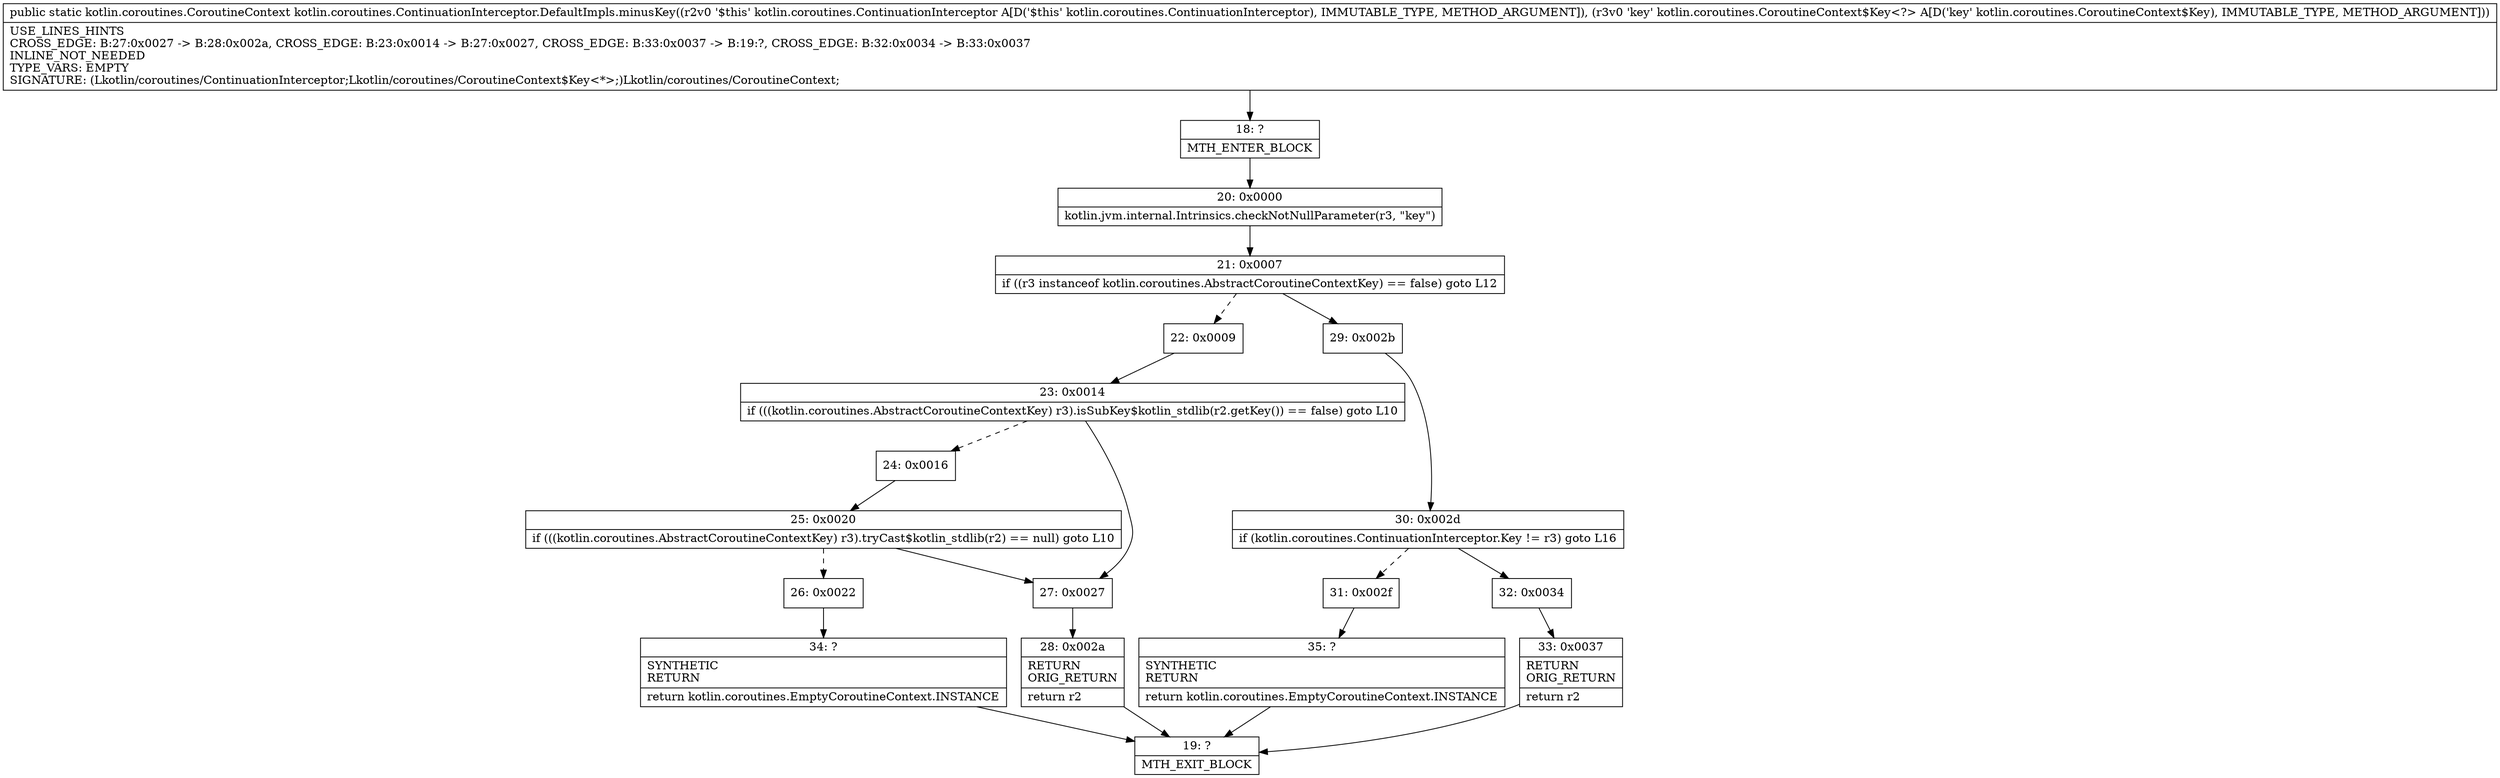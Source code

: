 digraph "CFG forkotlin.coroutines.ContinuationInterceptor.DefaultImpls.minusKey(Lkotlin\/coroutines\/ContinuationInterceptor;Lkotlin\/coroutines\/CoroutineContext$Key;)Lkotlin\/coroutines\/CoroutineContext;" {
Node_18 [shape=record,label="{18\:\ ?|MTH_ENTER_BLOCK\l}"];
Node_20 [shape=record,label="{20\:\ 0x0000|kotlin.jvm.internal.Intrinsics.checkNotNullParameter(r3, \"key\")\l}"];
Node_21 [shape=record,label="{21\:\ 0x0007|if ((r3 instanceof kotlin.coroutines.AbstractCoroutineContextKey) == false) goto L12\l}"];
Node_22 [shape=record,label="{22\:\ 0x0009}"];
Node_23 [shape=record,label="{23\:\ 0x0014|if (((kotlin.coroutines.AbstractCoroutineContextKey) r3).isSubKey$kotlin_stdlib(r2.getKey()) == false) goto L10\l}"];
Node_24 [shape=record,label="{24\:\ 0x0016}"];
Node_25 [shape=record,label="{25\:\ 0x0020|if (((kotlin.coroutines.AbstractCoroutineContextKey) r3).tryCast$kotlin_stdlib(r2) == null) goto L10\l}"];
Node_26 [shape=record,label="{26\:\ 0x0022}"];
Node_34 [shape=record,label="{34\:\ ?|SYNTHETIC\lRETURN\l|return kotlin.coroutines.EmptyCoroutineContext.INSTANCE\l}"];
Node_19 [shape=record,label="{19\:\ ?|MTH_EXIT_BLOCK\l}"];
Node_27 [shape=record,label="{27\:\ 0x0027}"];
Node_28 [shape=record,label="{28\:\ 0x002a|RETURN\lORIG_RETURN\l|return r2\l}"];
Node_29 [shape=record,label="{29\:\ 0x002b}"];
Node_30 [shape=record,label="{30\:\ 0x002d|if (kotlin.coroutines.ContinuationInterceptor.Key != r3) goto L16\l}"];
Node_31 [shape=record,label="{31\:\ 0x002f}"];
Node_35 [shape=record,label="{35\:\ ?|SYNTHETIC\lRETURN\l|return kotlin.coroutines.EmptyCoroutineContext.INSTANCE\l}"];
Node_32 [shape=record,label="{32\:\ 0x0034}"];
Node_33 [shape=record,label="{33\:\ 0x0037|RETURN\lORIG_RETURN\l|return r2\l}"];
MethodNode[shape=record,label="{public static kotlin.coroutines.CoroutineContext kotlin.coroutines.ContinuationInterceptor.DefaultImpls.minusKey((r2v0 '$this' kotlin.coroutines.ContinuationInterceptor A[D('$this' kotlin.coroutines.ContinuationInterceptor), IMMUTABLE_TYPE, METHOD_ARGUMENT]), (r3v0 'key' kotlin.coroutines.CoroutineContext$Key\<?\> A[D('key' kotlin.coroutines.CoroutineContext$Key), IMMUTABLE_TYPE, METHOD_ARGUMENT]))  | USE_LINES_HINTS\lCROSS_EDGE: B:27:0x0027 \-\> B:28:0x002a, CROSS_EDGE: B:23:0x0014 \-\> B:27:0x0027, CROSS_EDGE: B:33:0x0037 \-\> B:19:?, CROSS_EDGE: B:32:0x0034 \-\> B:33:0x0037\lINLINE_NOT_NEEDED\lTYPE_VARS: EMPTY\lSIGNATURE: (Lkotlin\/coroutines\/ContinuationInterceptor;Lkotlin\/coroutines\/CoroutineContext$Key\<*\>;)Lkotlin\/coroutines\/CoroutineContext;\l}"];
MethodNode -> Node_18;Node_18 -> Node_20;
Node_20 -> Node_21;
Node_21 -> Node_22[style=dashed];
Node_21 -> Node_29;
Node_22 -> Node_23;
Node_23 -> Node_24[style=dashed];
Node_23 -> Node_27;
Node_24 -> Node_25;
Node_25 -> Node_26[style=dashed];
Node_25 -> Node_27;
Node_26 -> Node_34;
Node_34 -> Node_19;
Node_27 -> Node_28;
Node_28 -> Node_19;
Node_29 -> Node_30;
Node_30 -> Node_31[style=dashed];
Node_30 -> Node_32;
Node_31 -> Node_35;
Node_35 -> Node_19;
Node_32 -> Node_33;
Node_33 -> Node_19;
}

